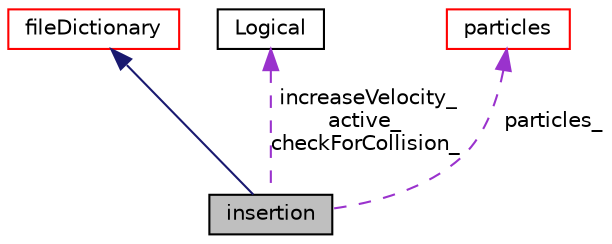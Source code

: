 digraph "insertion"
{
 // LATEX_PDF_SIZE
  edge [fontname="Helvetica",fontsize="10",labelfontname="Helvetica",labelfontsize="10"];
  node [fontname="Helvetica",fontsize="10",shape=record];
  Node1 [label="insertion",height=0.2,width=0.4,color="black", fillcolor="grey75", style="filled", fontcolor="black",tooltip="Base class for particle insertion."];
  Node2 -> Node1 [dir="back",color="midnightblue",fontsize="10",style="solid",fontname="Helvetica"];
  Node2 [label="fileDictionary",height=0.2,width=0.4,color="red", fillcolor="white", style="filled",URL="$classpFlow_1_1fileDictionary.html",tooltip=" "];
  Node24 -> Node1 [dir="back",color="darkorchid3",fontsize="10",style="dashed",label=" increaseVelocity_\nactive_\ncheckForCollision_" ,fontname="Helvetica"];
  Node24 [label="Logical",height=0.2,width=0.4,color="black", fillcolor="white", style="filled",URL="$classpFlow_1_1Logical.html",tooltip="Holds a bool value and converts strings to bool."];
  Node25 -> Node1 [dir="back",color="darkorchid3",fontsize="10",style="dashed",label=" particles_" ,fontname="Helvetica"];
  Node25 [label="particles",height=0.2,width=0.4,color="red", fillcolor="white", style="filled",URL="$classpFlow_1_1particles.html",tooltip=" "];
}

